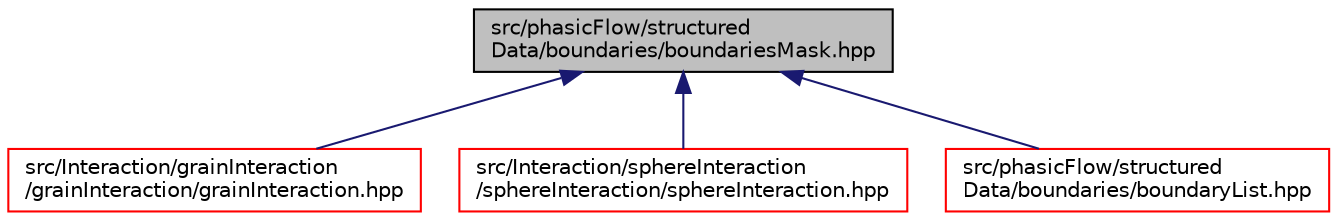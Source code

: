 digraph "src/phasicFlow/structuredData/boundaries/boundariesMask.hpp"
{
 // LATEX_PDF_SIZE
  edge [fontname="Helvetica",fontsize="10",labelfontname="Helvetica",labelfontsize="10"];
  node [fontname="Helvetica",fontsize="10",shape=record];
  Node1 [label="src/phasicFlow/structured\lData/boundaries/boundariesMask.hpp",height=0.2,width=0.4,color="black", fillcolor="grey75", style="filled", fontcolor="black",tooltip=" "];
  Node1 -> Node2 [dir="back",color="midnightblue",fontsize="10",style="solid",fontname="Helvetica"];
  Node2 [label="src/Interaction/grainInteraction\l/grainInteraction/grainInteraction.hpp",height=0.2,width=0.4,color="red", fillcolor="white", style="filled",URL="$grainInteraction_8hpp.html",tooltip=" "];
  Node1 -> Node6 [dir="back",color="midnightblue",fontsize="10",style="solid",fontname="Helvetica"];
  Node6 [label="src/Interaction/sphereInteraction\l/sphereInteraction/sphereInteraction.hpp",height=0.2,width=0.4,color="red", fillcolor="white", style="filled",URL="$sphereInteraction_8hpp.html",tooltip=" "];
  Node1 -> Node10 [dir="back",color="midnightblue",fontsize="10",style="solid",fontname="Helvetica"];
  Node10 [label="src/phasicFlow/structured\lData/boundaries/boundaryList.hpp",height=0.2,width=0.4,color="red", fillcolor="white", style="filled",URL="$boundaryList_8hpp.html",tooltip=" "];
}
